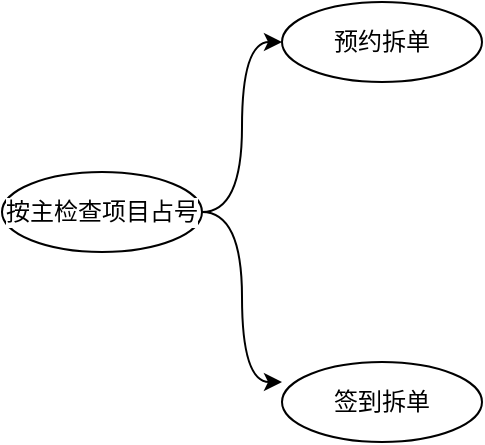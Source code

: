 <mxfile version="15.6.6" type="github">
  <diagram id="e7JrPpJpAzNLpzOOpsx1" name="Page-1">
    <mxGraphModel dx="1422" dy="762" grid="1" gridSize="10" guides="1" tooltips="1" connect="1" arrows="1" fold="1" page="1" pageScale="1" pageWidth="827" pageHeight="1169" math="0" shadow="0">
      <root>
        <mxCell id="0" />
        <mxCell id="1" parent="0" />
        <mxCell id="u6XhSIFs71T5cGnfTZ8o-29" value="" style="edgeStyle=orthogonalEdgeStyle;rounded=0;orthogonalLoop=1;jettySize=auto;html=1;labelBackgroundColor=default;fontColor=default;strokeColor=default;fillColor=default;curved=1;entryX=0;entryY=0.5;entryDx=0;entryDy=0;" edge="1" parent="1" source="u6XhSIFs71T5cGnfTZ8o-23" target="u6XhSIFs71T5cGnfTZ8o-28">
          <mxGeometry relative="1" as="geometry" />
        </mxCell>
        <mxCell id="u6XhSIFs71T5cGnfTZ8o-32" value="" style="edgeStyle=orthogonalEdgeStyle;curved=1;rounded=0;orthogonalLoop=1;jettySize=auto;html=1;labelBackgroundColor=default;fontColor=default;strokeColor=default;fillColor=default;entryX=0;entryY=0.25;entryDx=0;entryDy=0;entryPerimeter=0;" edge="1" parent="1" source="u6XhSIFs71T5cGnfTZ8o-23" target="u6XhSIFs71T5cGnfTZ8o-31">
          <mxGeometry relative="1" as="geometry" />
        </mxCell>
        <mxCell id="u6XhSIFs71T5cGnfTZ8o-23" value="按主检查项目占号" style="ellipse;whiteSpace=wrap;html=1;align=center;treeFolding=1;treeMoving=1;newEdgeStyle={&quot;edgeStyle&quot;:&quot;entityRelationEdgeStyle&quot;,&quot;startArrow&quot;:&quot;none&quot;,&quot;endArrow&quot;:&quot;none&quot;,&quot;segment&quot;:10,&quot;curved&quot;:1};fontColor=default;strokeColor=default;fillColor=default;labelBackgroundColor=default;" vertex="1" parent="1">
          <mxGeometry x="10" y="255" width="100" height="40" as="geometry" />
        </mxCell>
        <mxCell id="u6XhSIFs71T5cGnfTZ8o-28" value="预约拆单" style="ellipse;whiteSpace=wrap;html=1;align=center;treeFolding=1;treeMoving=1;newEdgeStyle={&quot;edgeStyle&quot;:&quot;entityRelationEdgeStyle&quot;,&quot;startArrow&quot;:&quot;none&quot;,&quot;endArrow&quot;:&quot;none&quot;,&quot;segment&quot;:10,&quot;curved&quot;:1};fontColor=default;strokeColor=default;fillColor=default;labelBackgroundColor=default;" vertex="1" parent="1">
          <mxGeometry x="150" y="170" width="100" height="40" as="geometry" />
        </mxCell>
        <mxCell id="u6XhSIFs71T5cGnfTZ8o-31" value="签到拆单" style="ellipse;whiteSpace=wrap;html=1;align=center;treeFolding=1;treeMoving=1;newEdgeStyle={&quot;edgeStyle&quot;:&quot;entityRelationEdgeStyle&quot;,&quot;startArrow&quot;:&quot;none&quot;,&quot;endArrow&quot;:&quot;none&quot;,&quot;segment&quot;:10,&quot;curved&quot;:1};fontColor=default;strokeColor=default;fillColor=default;labelBackgroundColor=default;" vertex="1" parent="1">
          <mxGeometry x="150" y="350" width="100" height="40" as="geometry" />
        </mxCell>
      </root>
    </mxGraphModel>
  </diagram>
</mxfile>
